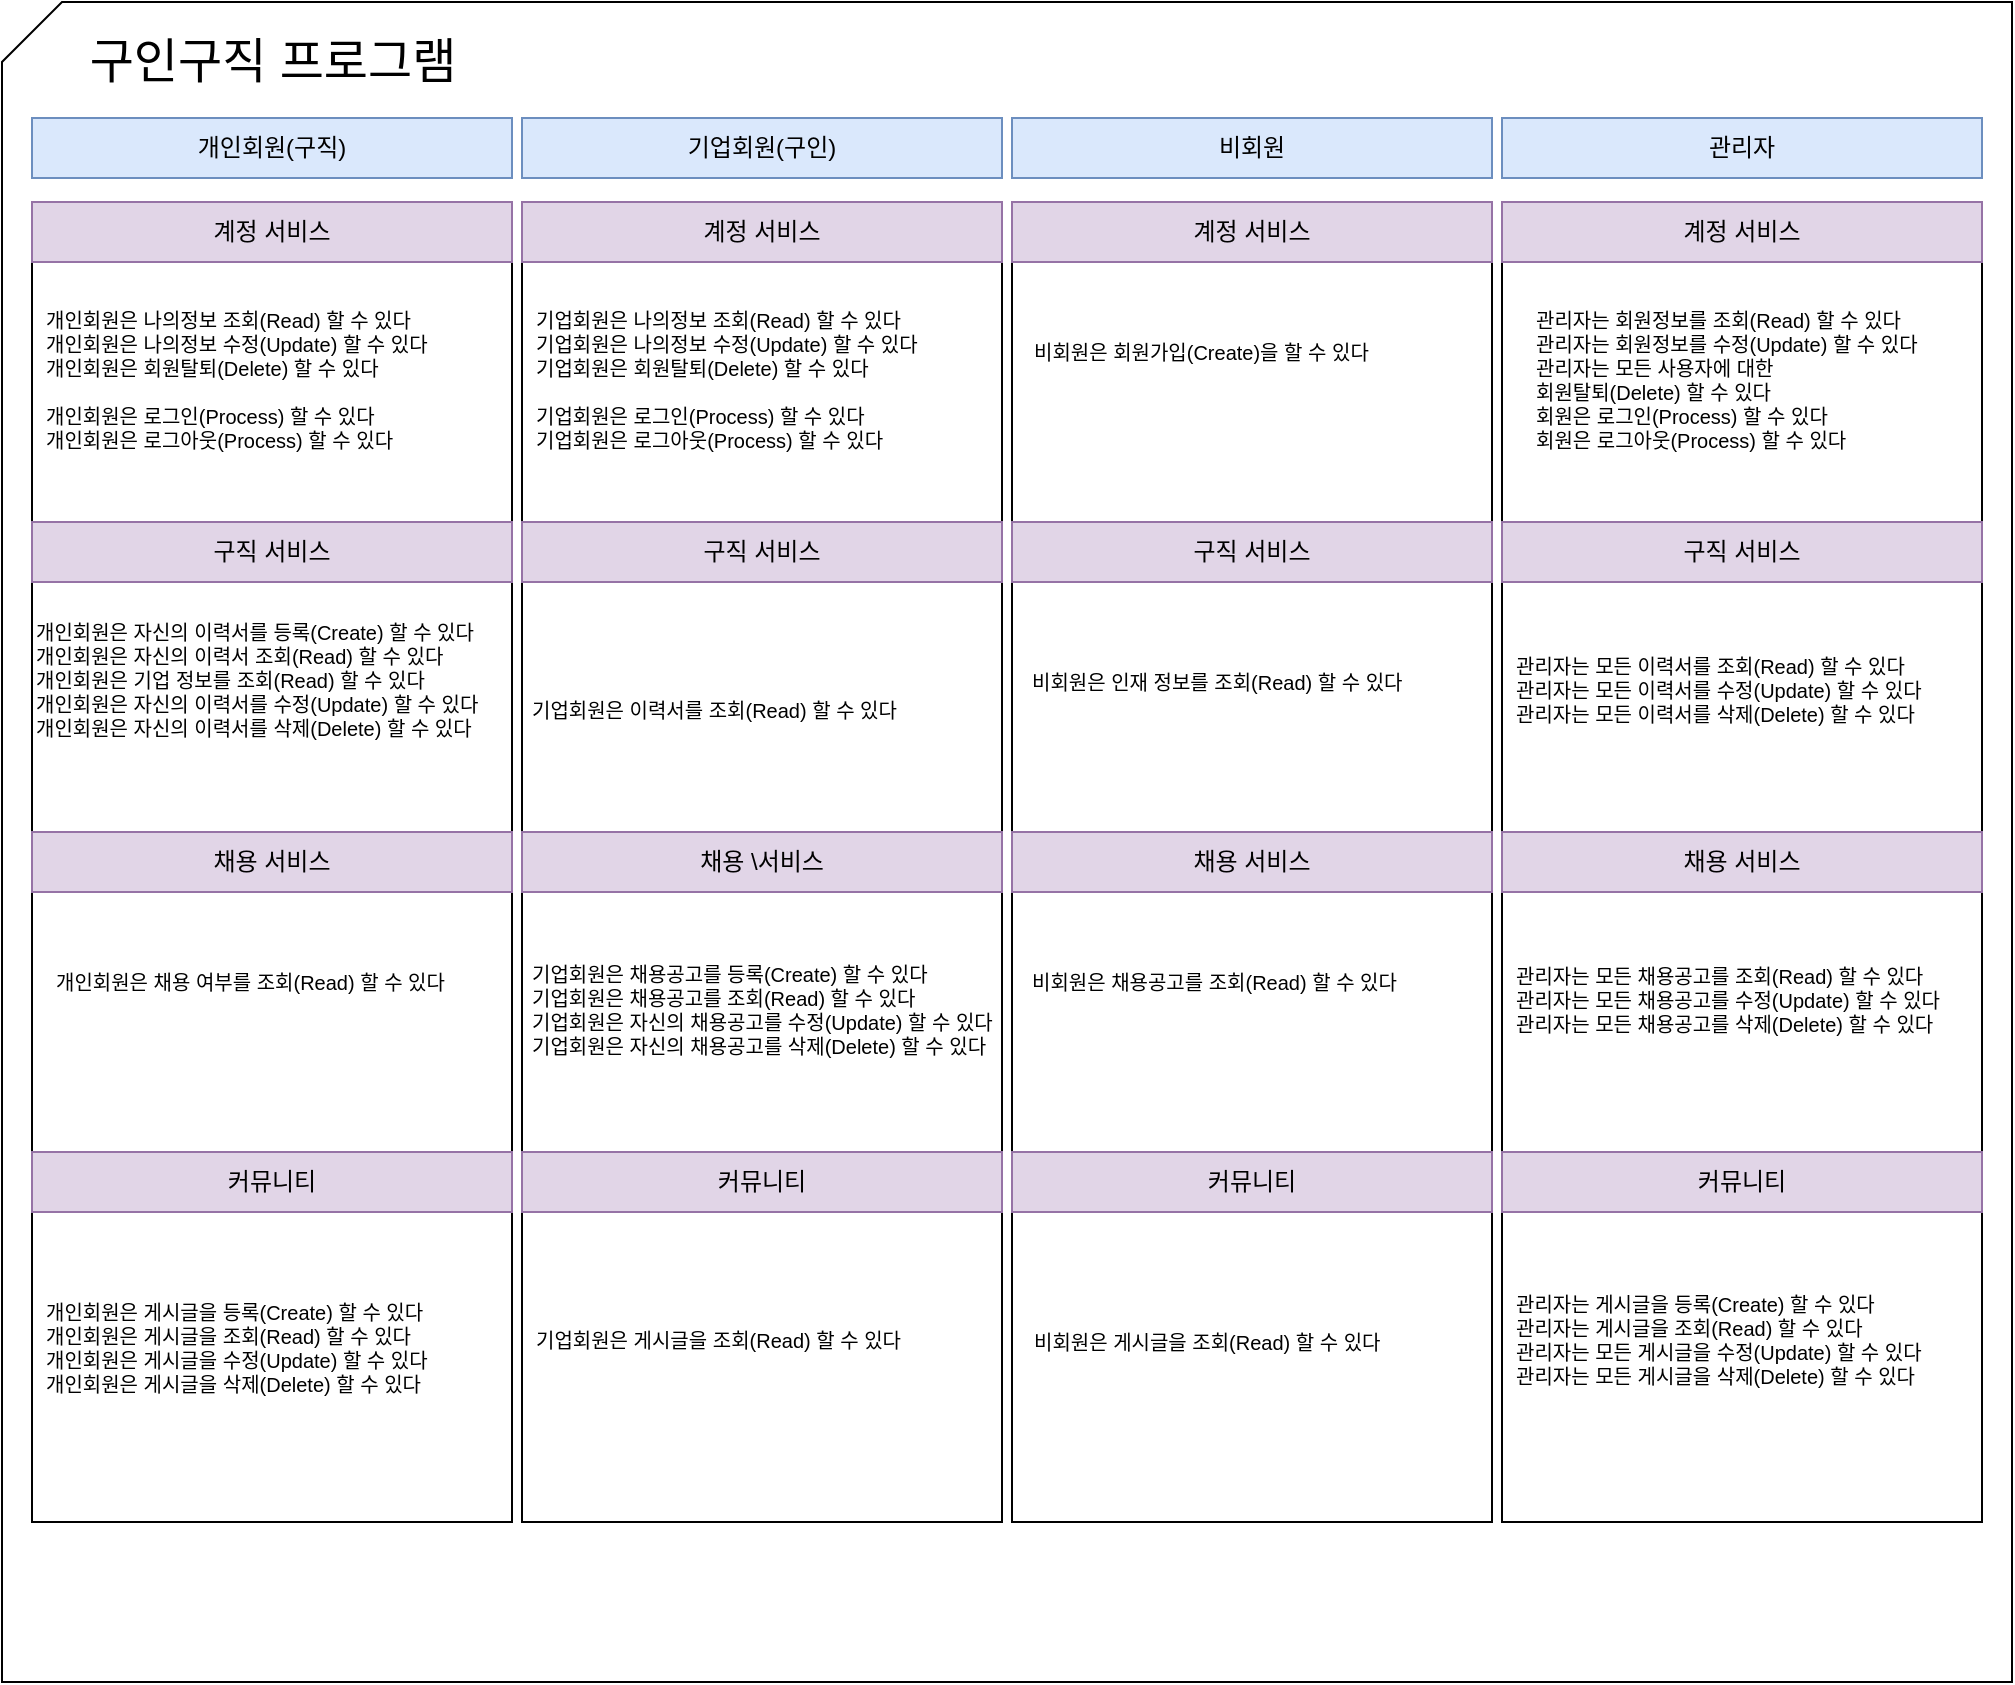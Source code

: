 <mxfile version="27.0.9" pages="2">
  <diagram name="페이지-1" id="si9WiEyHauwOeKY3Vzi-">
    <mxGraphModel dx="1426" dy="849" grid="1" gridSize="10" guides="1" tooltips="1" connect="1" arrows="1" fold="1" page="1" pageScale="1" pageWidth="827" pageHeight="1169" math="0" shadow="0">
      <root>
        <mxCell id="0" />
        <mxCell id="1" parent="0" />
        <mxCell id="LVaz8bQsQqEIjGHbkDQo-53" value="" style="shape=card;whiteSpace=wrap;html=1;" parent="1" vertex="1">
          <mxGeometry x="25" y="10" width="1005" height="840" as="geometry" />
        </mxCell>
        <mxCell id="LVaz8bQsQqEIjGHbkDQo-34" value="" style="rounded=0;whiteSpace=wrap;html=1;" parent="1" vertex="1">
          <mxGeometry x="775" y="110" width="240" height="660" as="geometry" />
        </mxCell>
        <mxCell id="LVaz8bQsQqEIjGHbkDQo-33" value="" style="rounded=0;whiteSpace=wrap;html=1;" parent="1" vertex="1">
          <mxGeometry x="530" y="110" width="240" height="660" as="geometry" />
        </mxCell>
        <mxCell id="LVaz8bQsQqEIjGHbkDQo-32" value="" style="rounded=0;whiteSpace=wrap;html=1;" parent="1" vertex="1">
          <mxGeometry x="285" y="110" width="240" height="660" as="geometry" />
        </mxCell>
        <mxCell id="LVaz8bQsQqEIjGHbkDQo-31" value="" style="rounded=0;whiteSpace=wrap;html=1;" parent="1" vertex="1">
          <mxGeometry x="40" y="110" width="240" height="660" as="geometry" />
        </mxCell>
        <mxCell id="LVaz8bQsQqEIjGHbkDQo-35" value="계정 서비스" style="rounded=0;whiteSpace=wrap;html=1;fillColor=#e1d5e7;strokeColor=#9673a6;" parent="1" vertex="1">
          <mxGeometry x="40" y="110" width="240" height="30" as="geometry" />
        </mxCell>
        <mxCell id="LVaz8bQsQqEIjGHbkDQo-36" value="계정 서비스" style="rounded=0;whiteSpace=wrap;html=1;fillColor=#e1d5e7;strokeColor=#9673a6;" parent="1" vertex="1">
          <mxGeometry x="285" y="110" width="240" height="30" as="geometry" />
        </mxCell>
        <mxCell id="LVaz8bQsQqEIjGHbkDQo-37" value="계정 서비스" style="rounded=0;whiteSpace=wrap;html=1;fillColor=#e1d5e7;strokeColor=#9673a6;" parent="1" vertex="1">
          <mxGeometry x="530" y="110" width="240" height="30" as="geometry" />
        </mxCell>
        <mxCell id="LVaz8bQsQqEIjGHbkDQo-38" value="계정 서비스" style="rounded=0;whiteSpace=wrap;html=1;fillColor=#e1d5e7;strokeColor=#9673a6;" parent="1" vertex="1">
          <mxGeometry x="775" y="110" width="240" height="30" as="geometry" />
        </mxCell>
        <mxCell id="LVaz8bQsQqEIjGHbkDQo-39" value="구직 서비스" style="rounded=0;whiteSpace=wrap;html=1;fillColor=#e1d5e7;strokeColor=#9673a6;" parent="1" vertex="1">
          <mxGeometry x="40" y="270" width="240" height="30" as="geometry" />
        </mxCell>
        <mxCell id="LVaz8bQsQqEIjGHbkDQo-40" value="구직 서비스" style="rounded=0;whiteSpace=wrap;html=1;fillColor=#e1d5e7;strokeColor=#9673a6;" parent="1" vertex="1">
          <mxGeometry x="285" y="270" width="240" height="30" as="geometry" />
        </mxCell>
        <mxCell id="LVaz8bQsQqEIjGHbkDQo-41" value="구직 서비스" style="rounded=0;whiteSpace=wrap;html=1;fillColor=#e1d5e7;strokeColor=#9673a6;" parent="1" vertex="1">
          <mxGeometry x="530" y="270" width="240" height="30" as="geometry" />
        </mxCell>
        <mxCell id="LVaz8bQsQqEIjGHbkDQo-42" value="구직 서비스" style="rounded=0;whiteSpace=wrap;html=1;fillColor=#e1d5e7;strokeColor=#9673a6;" parent="1" vertex="1">
          <mxGeometry x="775" y="270" width="240" height="30" as="geometry" />
        </mxCell>
        <mxCell id="LVaz8bQsQqEIjGHbkDQo-43" value="채용 서비스" style="rounded=0;whiteSpace=wrap;html=1;fillColor=#e1d5e7;strokeColor=#9673a6;" parent="1" vertex="1">
          <mxGeometry x="40" y="425" width="240" height="30" as="geometry" />
        </mxCell>
        <mxCell id="LVaz8bQsQqEIjGHbkDQo-44" value="채용 \&lt;span style=&quot;background-color: transparent; color: light-dark(rgb(0, 0, 0), rgb(255, 255, 255));&quot;&gt;서비스&lt;/span&gt;" style="rounded=0;whiteSpace=wrap;html=1;fillColor=#e1d5e7;strokeColor=#9673a6;" parent="1" vertex="1">
          <mxGeometry x="285" y="425" width="240" height="30" as="geometry" />
        </mxCell>
        <mxCell id="LVaz8bQsQqEIjGHbkDQo-45" value="채용 서비스" style="rounded=0;whiteSpace=wrap;html=1;fillColor=#e1d5e7;strokeColor=#9673a6;" parent="1" vertex="1">
          <mxGeometry x="530" y="425" width="240" height="30" as="geometry" />
        </mxCell>
        <mxCell id="LVaz8bQsQqEIjGHbkDQo-46" value="채용 서비스" style="rounded=0;whiteSpace=wrap;html=1;fillColor=#e1d5e7;strokeColor=#9673a6;" parent="1" vertex="1">
          <mxGeometry x="775" y="425" width="240" height="30" as="geometry" />
        </mxCell>
        <mxCell id="LVaz8bQsQqEIjGHbkDQo-2" value="&lt;font style=&quot;font-size: 24px;&quot;&gt;구인구직 프로그램&lt;/font&gt;" style="text;html=1;align=center;verticalAlign=middle;resizable=0;points=[];autosize=1;strokeColor=none;fillColor=none;" parent="1" vertex="1">
          <mxGeometry x="55" y="20" width="210" height="40" as="geometry" />
        </mxCell>
        <mxCell id="LVaz8bQsQqEIjGHbkDQo-3" value="사서" style="text;html=1;align=center;verticalAlign=middle;resizable=0;points=[];autosize=1;strokeColor=none;fillColor=none;" parent="1" vertex="1">
          <mxGeometry x="290" y="68" width="50" height="30" as="geometry" />
        </mxCell>
        <mxCell id="LVaz8bQsQqEIjGHbkDQo-4" value="비회원" style="text;html=1;align=center;verticalAlign=middle;resizable=0;points=[];autosize=1;strokeColor=none;fillColor=none;" parent="1" vertex="1">
          <mxGeometry x="560" y="68" width="60" height="30" as="geometry" />
        </mxCell>
        <mxCell id="LVaz8bQsQqEIjGHbkDQo-5" value="회원" style="text;html=1;align=center;verticalAlign=middle;resizable=0;points=[];autosize=1;strokeColor=none;fillColor=none;" parent="1" vertex="1">
          <mxGeometry x="40" y="68" width="50" height="30" as="geometry" />
        </mxCell>
        <mxCell id="LVaz8bQsQqEIjGHbkDQo-6" value="관리자" style="text;html=1;align=center;verticalAlign=middle;resizable=0;points=[];autosize=1;strokeColor=none;fillColor=none;" parent="1" vertex="1">
          <mxGeometry x="840" y="68" width="60" height="30" as="geometry" />
        </mxCell>
        <mxCell id="LVaz8bQsQqEIjGHbkDQo-21" value="&lt;div&gt;&lt;span style=&quot;background-color: transparent; color: light-dark(rgb(0, 0, 0), rgb(255, 255, 255));&quot;&gt;개인회원은 나의정보 조회(Read) 할 수 있다&lt;/span&gt;&lt;/div&gt;&lt;div&gt;개인회원은 나의정보 수정(Update) 할 수 있다&lt;/div&gt;&lt;div&gt;개인회원은 회원탈퇴(Delete) 할 수 있다&lt;/div&gt;&lt;div&gt;&lt;br&gt;&lt;/div&gt;&lt;div&gt;개인회원은 로그인(Process) 할 수 있다&lt;/div&gt;&lt;div&gt;개인회원은 로그아웃&lt;span style=&quot;background-color: transparent; color: light-dark(rgb(0, 0, 0), rgb(255, 255, 255));&quot;&gt;(Process)&lt;/span&gt;&lt;span style=&quot;background-color: transparent; color: light-dark(rgb(0, 0, 0), rgb(255, 255, 255));&quot;&gt;&amp;nbsp;할 수 있다&lt;/span&gt;&lt;/div&gt;&lt;div&gt;&lt;br&gt;&lt;/div&gt;" style="text;html=1;align=left;verticalAlign=middle;resizable=0;points=[];autosize=1;strokeColor=none;fillColor=none;fontSize=10;" parent="1" vertex="1">
          <mxGeometry x="45" y="155" width="210" height="100" as="geometry" />
        </mxCell>
        <mxCell id="LVaz8bQsQqEIjGHbkDQo-23" value="&lt;br&gt;&lt;div&gt;비회원은 회원가입(Create)을 할 수 있다&lt;/div&gt;&lt;div&gt;&lt;br&gt;&lt;/div&gt;" style="text;html=1;align=left;verticalAlign=middle;resizable=0;points=[];autosize=1;strokeColor=none;fillColor=none;fontSize=10;" parent="1" vertex="1">
          <mxGeometry x="539" y="160" width="190" height="50" as="geometry" />
        </mxCell>
        <mxCell id="LVaz8bQsQqEIjGHbkDQo-25" value="&lt;div&gt;&lt;span style=&quot;background-color: transparent; color: light-dark(rgb(0, 0, 0), rgb(255, 255, 255));&quot;&gt;기업회원은 나의정보 조회(Read) 할 수 있다&lt;/span&gt;&lt;/div&gt;&lt;div&gt;&lt;span style=&quot;background-color: transparent; color: light-dark(rgb(0, 0, 0), rgb(255, 255, 255));&quot;&gt;기업회원은&amp;nbsp;&lt;/span&gt;나의정보 수정(Update) 할 수 있다&lt;/div&gt;&lt;div&gt;&lt;span style=&quot;background-color: transparent; color: light-dark(rgb(0, 0, 0), rgb(255, 255, 255));&quot;&gt;기업회원은&amp;nbsp;&lt;/span&gt;회원탈퇴(Delete) 할 수 있다&lt;/div&gt;&lt;div&gt;&lt;br&gt;&lt;/div&gt;&lt;div&gt;&lt;span style=&quot;background-color: transparent; color: light-dark(rgb(0, 0, 0), rgb(255, 255, 255));&quot;&gt;기업회원은&amp;nbsp;&lt;/span&gt;로그인(Process) 할 수 있다&lt;/div&gt;&lt;div&gt;&lt;span style=&quot;background-color: transparent; color: light-dark(rgb(0, 0, 0), rgb(255, 255, 255));&quot;&gt;기업회원은&amp;nbsp;&lt;/span&gt;로그아웃&lt;span style=&quot;background-color: transparent; color: light-dark(rgb(0, 0, 0), rgb(255, 255, 255));&quot;&gt;(Process)&lt;/span&gt;&lt;span style=&quot;background-color: transparent; color: light-dark(rgb(0, 0, 0), rgb(255, 255, 255));&quot;&gt;&amp;nbsp;할 수 있다&lt;/span&gt;&lt;/div&gt;&lt;div&gt;&lt;br&gt;&lt;/div&gt;" style="text;html=1;align=left;verticalAlign=middle;resizable=0;points=[];autosize=1;strokeColor=none;fillColor=none;fontSize=10;" parent="1" vertex="1">
          <mxGeometry x="290" y="155" width="210" height="100" as="geometry" />
        </mxCell>
        <mxCell id="LVaz8bQsQqEIjGHbkDQo-28" value="&lt;div&gt;기업회원은 이력서를 조회(Read) 할 수 있다&lt;/div&gt;&lt;div&gt;&lt;br&gt;&lt;/div&gt;" style="text;html=1;align=left;verticalAlign=middle;resizable=0;points=[];autosize=1;strokeColor=none;fillColor=none;fontSize=10;" parent="1" vertex="1">
          <mxGeometry x="288" y="350" width="210" height="40" as="geometry" />
        </mxCell>
        <mxCell id="LVaz8bQsQqEIjGHbkDQo-49" value="개인회원(구직)" style="rounded=0;whiteSpace=wrap;html=1;fillColor=#dae8fc;strokeColor=#6c8ebf;" parent="1" vertex="1">
          <mxGeometry x="40" y="68" width="240" height="30" as="geometry" />
        </mxCell>
        <mxCell id="LVaz8bQsQqEIjGHbkDQo-50" value="기업회원(구인)" style="rounded=0;whiteSpace=wrap;html=1;fillColor=#dae8fc;strokeColor=#6c8ebf;" parent="1" vertex="1">
          <mxGeometry x="285" y="68" width="240" height="30" as="geometry" />
        </mxCell>
        <mxCell id="LVaz8bQsQqEIjGHbkDQo-51" value="관리자" style="rounded=0;whiteSpace=wrap;html=1;fillColor=#dae8fc;strokeColor=#6c8ebf;" parent="1" vertex="1">
          <mxGeometry x="775" y="68" width="240" height="30" as="geometry" />
        </mxCell>
        <mxCell id="LVaz8bQsQqEIjGHbkDQo-52" value="비회원" style="rounded=0;whiteSpace=wrap;html=1;fillColor=#dae8fc;strokeColor=#6c8ebf;" parent="1" vertex="1">
          <mxGeometry x="530" y="68" width="240" height="30" as="geometry" />
        </mxCell>
        <mxCell id="SaV__zoNHmYWTOLUJSNv-4" value="&lt;div&gt;&lt;span style=&quot;background-color: transparent; color: light-dark(rgb(0, 0, 0), rgb(255, 255, 255));&quot;&gt;관리자는&amp;nbsp;&lt;/span&gt;회원정보를&amp;nbsp;&lt;span style=&quot;background-color: transparent; color: light-dark(rgb(0, 0, 0), rgb(255, 255, 255));&quot;&gt;조회(Read) 할 수 있다&lt;/span&gt;&lt;/div&gt;&lt;div&gt;관리자는 회원정보를 수정(Update) 할 수 있다&lt;/div&gt;&lt;div&gt;관리자는 모든 사용자에 대한&lt;/div&gt;&lt;div&gt;회원탈퇴(Delete) 할 수 있다&lt;/div&gt;&lt;div&gt;회원은 로그인(Process) 할 수 있다&lt;/div&gt;&lt;div&gt;회원은 로그아웃&lt;span style=&quot;background-color: transparent; color: light-dark(rgb(0, 0, 0), rgb(255, 255, 255));&quot;&gt;(Process)&lt;/span&gt;&lt;span style=&quot;background-color: transparent; color: light-dark(rgb(0, 0, 0), rgb(255, 255, 255));&quot;&gt;&amp;nbsp;할 수 있다&lt;/span&gt;&lt;/div&gt;&lt;div&gt;&lt;br&gt;&lt;/div&gt;" style="text;html=1;align=left;verticalAlign=middle;resizable=0;points=[];autosize=1;strokeColor=none;fillColor=none;fontSize=10;" parent="1" vertex="1">
          <mxGeometry x="790" y="155" width="210" height="100" as="geometry" />
        </mxCell>
        <mxCell id="SaV__zoNHmYWTOLUJSNv-5" value="&lt;div&gt;&lt;span style=&quot;background-color: transparent; color: light-dark(rgb(0, 0, 0), rgb(255, 255, 255));&quot;&gt;&lt;font&gt;개인회원은 자신의 이력서를 등록(Create) 할 수 있다&lt;/font&gt;&lt;/span&gt;&lt;/div&gt;&lt;div&gt;&lt;span style=&quot;background-color: transparent; color: light-dark(rgb(0, 0, 0), rgb(255, 255, 255));&quot;&gt;&lt;font&gt;개인회원은 자신의 이력서&amp;nbsp;&lt;/font&gt;&lt;/span&gt;&lt;span style=&quot;background-color: transparent; color: light-dark(rgb(0, 0, 0), rgb(255, 255, 255));&quot;&gt;조회(Read) 할 수 있다&lt;/span&gt;&lt;/div&gt;&lt;div&gt;&lt;span style=&quot;background-color: transparent; color: light-dark(rgb(0, 0, 0), rgb(255, 255, 255));&quot;&gt;개인회원은&lt;/span&gt;&lt;span style=&quot;background-color: transparent; color: light-dark(rgb(0, 0, 0), rgb(255, 255, 255));&quot;&gt;&amp;nbsp;&lt;/span&gt;&lt;span style=&quot;background-color: transparent; color: light-dark(rgb(0, 0, 0), rgb(255, 255, 255));&quot;&gt;&lt;font&gt;기업 정보를 조회(Read) 할 수 있다&lt;/font&gt;&lt;/span&gt;&lt;/div&gt;&lt;div&gt;&lt;font&gt;개인회원은 자신의 이력서를 수정(Update) 할 수 있다&lt;/font&gt;&lt;/div&gt;&lt;div&gt;&lt;font&gt;개인회원은 자신의 이력서를 삭제(Delete) 할 수 있다&lt;/font&gt;&lt;/div&gt;&lt;div&gt;&lt;br&gt;&lt;/div&gt;" style="text;html=1;align=left;verticalAlign=middle;resizable=0;points=[];autosize=1;strokeColor=none;fillColor=none;fontSize=10;" parent="1" vertex="1">
          <mxGeometry x="40" y="310" width="240" height="90" as="geometry" />
        </mxCell>
        <mxCell id="SaV__zoNHmYWTOLUJSNv-7" value="&lt;div&gt;&lt;br&gt;&lt;/div&gt;&lt;div&gt;&lt;span style=&quot;background-color: transparent; color: light-dark(rgb(0, 0, 0), rgb(255, 255, 255));&quot;&gt;개인회원은 채용 여부를 조회&lt;/span&gt;&lt;span style=&quot;background-color: transparent; color: light-dark(rgb(0, 0, 0), rgb(255, 255, 255));&quot;&gt;(Read) 할 수 있다&lt;/span&gt;&lt;/div&gt;&lt;div&gt;&lt;br&gt;&lt;/div&gt;" style="text;html=1;align=left;verticalAlign=middle;resizable=0;points=[];autosize=1;strokeColor=none;fillColor=none;fontSize=10;" parent="1" vertex="1">
          <mxGeometry x="50" y="475" width="220" height="50" as="geometry" />
        </mxCell>
        <mxCell id="SaV__zoNHmYWTOLUJSNv-8" value="&lt;div&gt;&lt;span style=&quot;background-color: transparent; color: light-dark(rgb(0, 0, 0), rgb(255, 255, 255));&quot;&gt;관리자는 모든 이력서를 조회(Read) 할 수 있다&lt;/span&gt;&lt;/div&gt;&lt;div&gt;관리자는 모든 이력서를 수정(Update) 할 수 있다&lt;/div&gt;&lt;div&gt;관리자는 모든 이력서를 삭제(Delete) 할 수 있다&lt;/div&gt;&lt;div&gt;&lt;br&gt;&lt;/div&gt;" style="text;html=1;align=left;verticalAlign=middle;resizable=0;points=[];autosize=1;strokeColor=none;fillColor=none;fontSize=10;" parent="1" vertex="1">
          <mxGeometry x="780" y="330" width="230" height="60" as="geometry" />
        </mxCell>
        <mxCell id="SaV__zoNHmYWTOLUJSNv-9" value="&lt;div&gt;&lt;span style=&quot;background-color: transparent; color: light-dark(rgb(0, 0, 0), rgb(255, 255, 255));&quot;&gt;관리자는 모든 채용공고를 조회(Read) 할 수 있다&lt;/span&gt;&lt;/div&gt;&lt;div&gt;관리자는 모든 채용공고를 수정(Update) 할 수 있다&lt;/div&gt;&lt;div&gt;관리자는 모든 채용공고를 삭제(Delete) 할 수 있다&lt;/div&gt;&lt;div&gt;&lt;br&gt;&lt;/div&gt;" style="text;html=1;align=left;verticalAlign=middle;resizable=0;points=[];autosize=1;strokeColor=none;fillColor=none;fontSize=10;" parent="1" vertex="1">
          <mxGeometry x="780" y="485" width="240" height="60" as="geometry" />
        </mxCell>
        <mxCell id="SaV__zoNHmYWTOLUJSNv-10" value="&lt;div&gt;&lt;br&gt;&lt;/div&gt;&lt;div&gt;&lt;span style=&quot;background-color: transparent; color: light-dark(rgb(0, 0, 0), rgb(255, 255, 255));&quot;&gt;비회원은 채용공고를 조회(Read) 할 수 있다&lt;/span&gt;&lt;/div&gt;&lt;div&gt;&lt;br&gt;&lt;/div&gt;" style="text;html=1;align=left;verticalAlign=middle;resizable=0;points=[];autosize=1;strokeColor=none;fillColor=none;fontSize=10;" parent="1" vertex="1">
          <mxGeometry x="538" y="475" width="210" height="50" as="geometry" />
        </mxCell>
        <mxCell id="SaV__zoNHmYWTOLUJSNv-11" value="&lt;div&gt;&lt;span style=&quot;background-color: transparent; color: light-dark(rgb(0, 0, 0), rgb(255, 255, 255));&quot;&gt;기업회원은 채용공고를 등록(Create) 할 수 있다&lt;/span&gt;&lt;/div&gt;&lt;div&gt;&lt;span style=&quot;background-color: transparent; color: light-dark(rgb(0, 0, 0), rgb(255, 255, 255));&quot;&gt;기업회원은 채용공고를 조회(Read) 할 수 있다&lt;/span&gt;&lt;/div&gt;&lt;div&gt;기업회원은 자신의 채용공고를 수정(Update) 할 수 있다&lt;/div&gt;&lt;div&gt;기업회원은 자신의 채용공고를 삭제(Delete) 할 수 있다&lt;/div&gt;&lt;div&gt;&lt;br&gt;&lt;/div&gt;" style="text;html=1;align=left;verticalAlign=middle;resizable=0;points=[];autosize=1;strokeColor=none;fillColor=none;fontSize=10;" parent="1" vertex="1">
          <mxGeometry x="288" y="485" width="250" height="70" as="geometry" />
        </mxCell>
        <mxCell id="SaV__zoNHmYWTOLUJSNv-13" value="커뮤니티" style="rounded=0;whiteSpace=wrap;html=1;fillColor=#e1d5e7;strokeColor=#9673a6;" parent="1" vertex="1">
          <mxGeometry x="40" y="585" width="240" height="30" as="geometry" />
        </mxCell>
        <mxCell id="SaV__zoNHmYWTOLUJSNv-14" value="커뮤니티" style="rounded=0;whiteSpace=wrap;html=1;fillColor=#e1d5e7;strokeColor=#9673a6;" parent="1" vertex="1">
          <mxGeometry x="285" y="585" width="240" height="30" as="geometry" />
        </mxCell>
        <mxCell id="SaV__zoNHmYWTOLUJSNv-15" value="커뮤니티" style="rounded=0;whiteSpace=wrap;html=1;fillColor=#e1d5e7;strokeColor=#9673a6;" parent="1" vertex="1">
          <mxGeometry x="530" y="585" width="240" height="30" as="geometry" />
        </mxCell>
        <mxCell id="SaV__zoNHmYWTOLUJSNv-16" value="커뮤니티" style="rounded=0;whiteSpace=wrap;html=1;fillColor=#e1d5e7;strokeColor=#9673a6;" parent="1" vertex="1">
          <mxGeometry x="775" y="585" width="240" height="30" as="geometry" />
        </mxCell>
        <mxCell id="SaV__zoNHmYWTOLUJSNv-20" value="&lt;div&gt;&lt;span style=&quot;background-color: transparent; color: light-dark(rgb(0, 0, 0), rgb(255, 255, 255));&quot;&gt;개인회원은 게시글을 등록(Create) 할 수 있다&lt;/span&gt;&lt;/div&gt;&lt;div&gt;&lt;span style=&quot;background-color: transparent; color: light-dark(rgb(0, 0, 0), rgb(255, 255, 255));&quot;&gt;개인회원은&amp;nbsp;&lt;/span&gt;게시글을&lt;span style=&quot;background-color: transparent; color: light-dark(rgb(0, 0, 0), rgb(255, 255, 255));&quot;&gt;&amp;nbsp;조회(Read) 할 수 있다&lt;/span&gt;&lt;/div&gt;&lt;div&gt;&lt;span style=&quot;background-color: transparent; color: light-dark(rgb(0, 0, 0), rgb(255, 255, 255));&quot;&gt;개인회원은 &lt;/span&gt;&lt;span style=&quot;background-color: transparent; color: light-dark(rgb(0, 0, 0), rgb(255, 255, 255));&quot;&gt;게시글을&lt;/span&gt;&lt;span style=&quot;background-color: transparent; color: light-dark(rgb(0, 0, 0), rgb(255, 255, 255));&quot;&gt;&amp;nbsp;수정(Update) 할 수 있다&lt;/span&gt;&lt;/div&gt;&lt;div&gt;개인회원은 &lt;span style=&quot;background-color: transparent; color: light-dark(rgb(0, 0, 0), rgb(255, 255, 255));&quot;&gt;게시글을&lt;/span&gt;&lt;span style=&quot;background-color: transparent; color: light-dark(rgb(0, 0, 0), rgb(255, 255, 255));&quot;&gt;&amp;nbsp;&lt;/span&gt;&lt;span style=&quot;background-color: transparent; color: light-dark(rgb(0, 0, 0), rgb(255, 255, 255));&quot;&gt;삭제(Delete) 할 수 있다&lt;/span&gt;&lt;/div&gt;&lt;div&gt;&lt;br&gt;&lt;/div&gt;&lt;div&gt;&lt;br&gt;&lt;/div&gt;" style="text;html=1;align=left;verticalAlign=middle;resizable=0;points=[];autosize=1;strokeColor=none;fillColor=none;fontSize=10;" parent="1" vertex="1">
          <mxGeometry x="45" y="650" width="210" height="90" as="geometry" />
        </mxCell>
        <mxCell id="SaV__zoNHmYWTOLUJSNv-21" value="&lt;div&gt;&lt;span style=&quot;background-color: transparent; color: light-dark(rgb(0, 0, 0), rgb(255, 255, 255));&quot;&gt;기업회원은&amp;nbsp;&lt;/span&gt;&lt;span style=&quot;background-color: transparent; color: light-dark(rgb(0, 0, 0), rgb(255, 255, 255));&quot;&gt;게시글을&lt;/span&gt;&lt;span style=&quot;background-color: transparent; color: light-dark(rgb(0, 0, 0), rgb(255, 255, 255));&quot;&gt;&amp;nbsp;조회(Read) 할 수 있다&lt;/span&gt;&lt;/div&gt;&lt;div&gt;&lt;br&gt;&lt;/div&gt;" style="text;html=1;align=left;verticalAlign=middle;resizable=0;points=[];autosize=1;strokeColor=none;fillColor=none;fontSize=10;" parent="1" vertex="1">
          <mxGeometry x="290" y="665" width="210" height="40" as="geometry" />
        </mxCell>
        <mxCell id="SaV__zoNHmYWTOLUJSNv-22" value="&lt;div&gt;&lt;br&gt;&lt;/div&gt;&lt;div&gt;&lt;span style=&quot;background-color: transparent; color: light-dark(rgb(0, 0, 0), rgb(255, 255, 255));&quot;&gt;비회원은 게시글을 조회(Read) 할 수 있다&lt;/span&gt;&lt;/div&gt;&lt;div&gt;&lt;br&gt;&lt;/div&gt;" style="text;html=1;align=left;verticalAlign=middle;resizable=0;points=[];autosize=1;strokeColor=none;fillColor=none;fontSize=10;" parent="1" vertex="1">
          <mxGeometry x="539" y="655" width="200" height="50" as="geometry" />
        </mxCell>
        <mxCell id="SaV__zoNHmYWTOLUJSNv-23" value="&lt;div&gt;&lt;span style=&quot;background-color: transparent; color: light-dark(rgb(0, 0, 0), rgb(255, 255, 255));&quot;&gt;관리자는&lt;/span&gt;&lt;span style=&quot;background-color: transparent; color: light-dark(rgb(0, 0, 0), rgb(255, 255, 255));&quot;&gt;&amp;nbsp;게시글을 등록(Create) 할 수 있다&lt;/span&gt;&lt;/div&gt;&lt;div&gt;&lt;span style=&quot;background-color: transparent; color: light-dark(rgb(0, 0, 0), rgb(255, 255, 255));&quot;&gt;관리자는&lt;/span&gt;&lt;span style=&quot;background-color: transparent; color: light-dark(rgb(0, 0, 0), rgb(255, 255, 255));&quot;&gt;&amp;nbsp;&lt;/span&gt;게시글을&lt;span style=&quot;background-color: transparent; color: light-dark(rgb(0, 0, 0), rgb(255, 255, 255));&quot;&gt;&amp;nbsp;조회(Read) 할 수 있다&lt;/span&gt;&lt;/div&gt;&lt;div&gt;&lt;span style=&quot;background-color: transparent; color: light-dark(rgb(0, 0, 0), rgb(255, 255, 255));&quot;&gt;관리자는&lt;/span&gt;&amp;nbsp;모든&amp;nbsp;&lt;span style=&quot;background-color: transparent; color: light-dark(rgb(0, 0, 0), rgb(255, 255, 255));&quot;&gt;게시글을&lt;/span&gt;&lt;span style=&quot;background-color: transparent; color: light-dark(rgb(0, 0, 0), rgb(255, 255, 255));&quot;&gt;&amp;nbsp;수정(Update) 할 수 있다&lt;/span&gt;&lt;/div&gt;&lt;div&gt;&lt;span style=&quot;background-color: transparent; color: light-dark(rgb(0, 0, 0), rgb(255, 255, 255));&quot;&gt;관리자는&lt;/span&gt;&amp;nbsp;모든&amp;nbsp;&lt;span style=&quot;background-color: transparent; color: light-dark(rgb(0, 0, 0), rgb(255, 255, 255));&quot;&gt;게시글을&lt;/span&gt;&lt;span style=&quot;background-color: transparent; color: light-dark(rgb(0, 0, 0), rgb(255, 255, 255));&quot;&gt;&amp;nbsp;&lt;/span&gt;&lt;span style=&quot;background-color: transparent; color: light-dark(rgb(0, 0, 0), rgb(255, 255, 255));&quot;&gt;삭제(Delete) 할 수 있다&lt;/span&gt;&lt;/div&gt;&lt;div&gt;&lt;br&gt;&lt;/div&gt;" style="text;html=1;align=left;verticalAlign=middle;resizable=0;points=[];autosize=1;strokeColor=none;fillColor=none;fontSize=10;" parent="1" vertex="1">
          <mxGeometry x="780" y="650" width="230" height="70" as="geometry" />
        </mxCell>
        <mxCell id="SaV__zoNHmYWTOLUJSNv-24" value="&lt;div&gt;&lt;br&gt;&lt;/div&gt;&lt;div&gt;&lt;span style=&quot;background-color: transparent; color: light-dark(rgb(0, 0, 0), rgb(255, 255, 255));&quot;&gt;비회원은 인재 정보를 조회(Read) 할 수 있다&lt;/span&gt;&lt;/div&gt;&lt;div&gt;&lt;br&gt;&lt;/div&gt;" style="text;html=1;align=left;verticalAlign=middle;resizable=0;points=[];autosize=1;strokeColor=none;fillColor=none;fontSize=10;" parent="1" vertex="1">
          <mxGeometry x="538" y="325" width="210" height="50" as="geometry" />
        </mxCell>
      </root>
    </mxGraphModel>
  </diagram>
  <diagram id="v3i4aUlxsLHgSQ-Cr0kq" name="페이지-2">
    <mxGraphModel dx="1188" dy="708" grid="1" gridSize="10" guides="1" tooltips="1" connect="1" arrows="1" fold="1" page="1" pageScale="1" pageWidth="827" pageHeight="1169" math="0" shadow="0">
      <root>
        <mxCell id="0" />
        <mxCell id="1" parent="0" />
        <mxCell id="r5XPe6oQm3-7lbEwXxo6-2" value="구인구직 프로그램" style="shape=umlFrame;whiteSpace=wrap;html=1;pointerEvents=0;width=110;height=20;fillColor=#dae8fc;strokeColor=#6c8ebf;" parent="1" vertex="1">
          <mxGeometry x="120" y="40" width="600" height="800" as="geometry" />
        </mxCell>
        <mxCell id="r5XPe6oQm3-7lbEwXxo6-3" value="개인회원" style="shape=umlActor;verticalLabelPosition=bottom;verticalAlign=top;html=1;fillColor=#3EE831;strokeColor=#82b366;" parent="1" vertex="1">
          <mxGeometry x="40" y="80" width="40" height="80" as="geometry" />
        </mxCell>
        <mxCell id="r5XPe6oQm3-7lbEwXxo6-4" value="비회원" style="shape=umlActor;verticalLabelPosition=bottom;verticalAlign=top;html=1;fillColor=light-dark(#fff70f, #281d00);strokeColor=#d6b656;" parent="1" vertex="1">
          <mxGeometry x="760" y="50" width="40" height="80" as="geometry" />
        </mxCell>
        <mxCell id="r5XPe6oQm3-7lbEwXxo6-6" value="관리자" style="shape=umlActor;verticalLabelPosition=bottom;verticalAlign=top;html=1;" parent="1" vertex="1">
          <mxGeometry x="760" y="400" width="40" height="80" as="geometry" />
        </mxCell>
        <mxCell id="r5XPe6oQm3-7lbEwXxo6-15" value="로그인" style="ellipse;whiteSpace=wrap;html=1;" parent="1" vertex="1">
          <mxGeometry x="360" y="320" width="80" height="40" as="geometry" />
        </mxCell>
        <mxCell id="r5XPe6oQm3-7lbEwXxo6-23" value="회원가입" style="ellipse;whiteSpace=wrap;html=1;" parent="1" vertex="1">
          <mxGeometry x="360" y="400" width="80" height="40" as="geometry" />
        </mxCell>
        <mxCell id="r5XPe6oQm3-7lbEwXxo6-24" value="use" style="html=1;verticalAlign=bottom;endArrow=block;curved=0;rounded=0;exitX=0.467;exitY=0.379;exitDx=0;exitDy=0;exitPerimeter=0;strokeWidth=2;strokeColor=#F7FF22;entryX=1;entryY=0.5;entryDx=0;entryDy=0;" parent="1" source="r5XPe6oQm3-7lbEwXxo6-4" target="r5XPe6oQm3-7lbEwXxo6-23" edge="1">
          <mxGeometry width="80" relative="1" as="geometry">
            <mxPoint x="850" y="90" as="sourcePoint" />
            <mxPoint x="450.0" y="420" as="targetPoint" />
            <Array as="points">
              <mxPoint x="480" y="80" />
              <mxPoint x="480" y="420" />
            </Array>
          </mxGeometry>
        </mxCell>
        <mxCell id="r5XPe6oQm3-7lbEwXxo6-25" value="include" style="endArrow=open;dashed=1;endFill=0;endSize=12;html=1;rounded=0;entryX=0.5;entryY=1;entryDx=0;entryDy=0;exitX=0.5;exitY=0;exitDx=0;exitDy=0;" parent="1" source="r5XPe6oQm3-7lbEwXxo6-23" target="r5XPe6oQm3-7lbEwXxo6-15" edge="1">
          <mxGeometry width="160" relative="1" as="geometry">
            <mxPoint x="600" y="220" as="sourcePoint" />
            <mxPoint x="556.419" y="228.668" as="targetPoint" />
            <Array as="points" />
          </mxGeometry>
        </mxCell>
        <mxCell id="dzGbMn4BnJBucLd636wj-1" style="edgeStyle=orthogonalEdgeStyle;rounded=0;orthogonalLoop=1;jettySize=auto;html=1;entryX=0.5;entryY=1;entryDx=0;entryDy=0;endArrow=block;endFill=0;" edge="1" parent="1" source="r5XPe6oQm3-7lbEwXxo6-26" target="IymEhUGVN9fTP-N2AcTY-3">
          <mxGeometry relative="1" as="geometry" />
        </mxCell>
        <mxCell id="r5XPe6oQm3-7lbEwXxo6-26" value="회원관리" style="ellipse;whiteSpace=wrap;html=1;" parent="1" vertex="1">
          <mxGeometry x="600" y="400" width="80" height="40" as="geometry" />
        </mxCell>
        <mxCell id="r5XPe6oQm3-7lbEwXxo6-28" value="조회" style="ellipse;whiteSpace=wrap;html=1;" parent="1" vertex="1">
          <mxGeometry x="640" y="480" width="40" height="40" as="geometry" />
        </mxCell>
        <mxCell id="r5XPe6oQm3-7lbEwXxo6-33" style="edgeStyle=orthogonalEdgeStyle;rounded=0;orthogonalLoop=1;jettySize=auto;html=1;entryX=0.5;entryY=1;entryDx=0;entryDy=0;endArrow=block;endFill=0;" parent="1" source="r5XPe6oQm3-7lbEwXxo6-34" target="r5XPe6oQm3-7lbEwXxo6-26" edge="1">
          <mxGeometry relative="1" as="geometry" />
        </mxCell>
        <mxCell id="r5XPe6oQm3-7lbEwXxo6-34" value="삭제" style="ellipse;whiteSpace=wrap;html=1;" parent="1" vertex="1">
          <mxGeometry x="600" y="480" width="40" height="40" as="geometry" />
        </mxCell>
        <mxCell id="r5XPe6oQm3-7lbEwXxo6-35" value="use" style="html=1;verticalAlign=bottom;endArrow=block;curved=0;rounded=0;entryX=1;entryY=0.5;entryDx=0;entryDy=0;exitX=0.55;exitY=0.431;exitDx=0;exitDy=0;exitPerimeter=0;" parent="1" source="r5XPe6oQm3-7lbEwXxo6-6" target="IymEhUGVN9fTP-N2AcTY-3" edge="1">
          <mxGeometry x="0.636" y="10" width="80" relative="1" as="geometry">
            <mxPoint x="780" y="440" as="sourcePoint" />
            <mxPoint x="640.0" y="600" as="targetPoint" />
            <Array as="points">
              <mxPoint x="740" y="435" />
              <mxPoint x="740" y="340" />
            </Array>
            <mxPoint as="offset" />
          </mxGeometry>
        </mxCell>
        <mxCell id="r5XPe6oQm3-7lbEwXxo6-39" value="&lt;span style=&quot;font-size: 13px;&quot;&gt;개인 회원&lt;/span&gt;" style="ellipse;whiteSpace=wrap;html=1;align=center;" parent="1" vertex="1">
          <mxGeometry x="620" y="560" width="40" height="40" as="geometry" />
        </mxCell>
        <mxCell id="r5XPe6oQm3-7lbEwXxo6-40" style="edgeStyle=orthogonalEdgeStyle;rounded=0;orthogonalLoop=1;jettySize=auto;html=1;endArrow=block;endFill=0;" parent="1" edge="1">
          <mxGeometry relative="1" as="geometry">
            <mxPoint x="660" y="520" as="targetPoint" />
            <mxPoint x="660.034" y="530" as="sourcePoint" />
          </mxGeometry>
        </mxCell>
        <mxCell id="r5XPe6oQm3-7lbEwXxo6-41" style="edgeStyle=orthogonalEdgeStyle;rounded=0;orthogonalLoop=1;jettySize=auto;html=1;exitX=0.5;exitY=0;exitDx=0;exitDy=0;endArrow=open;endFill=0;dashed=1;entryX=0.5;entryY=1;entryDx=0;entryDy=0;" parent="1" source="r5XPe6oQm3-7lbEwXxo6-42" target="r5XPe6oQm3-7lbEwXxo6-28" edge="1">
          <mxGeometry relative="1" as="geometry">
            <mxPoint x="610" y="720" as="targetPoint" />
          </mxGeometry>
        </mxCell>
        <mxCell id="r5XPe6oQm3-7lbEwXxo6-42" value="&lt;font style=&quot;font-size: 13px;&quot;&gt;기업 회원&lt;/font&gt;" style="ellipse;whiteSpace=wrap;html=1;align=center;" parent="1" vertex="1">
          <mxGeometry x="660" y="560" width="40" height="40" as="geometry" />
        </mxCell>
        <mxCell id="r5XPe6oQm3-7lbEwXxo6-45" value="" style="html=1;verticalAlign=bottom;endArrow=open;curved=0;rounded=0;exitX=0.5;exitY=0;exitDx=0;exitDy=0;entryX=0.5;entryY=1;entryDx=0;entryDy=0;endFill=0;dashed=1;" parent="1" source="r5XPe6oQm3-7lbEwXxo6-39" target="r5XPe6oQm3-7lbEwXxo6-28" edge="1">
          <mxGeometry width="80" relative="1" as="geometry">
            <mxPoint x="430" y="740" as="sourcePoint" />
            <mxPoint x="510" y="740" as="targetPoint" />
            <Array as="points">
              <mxPoint x="640" y="540" />
              <mxPoint x="660" y="540" />
            </Array>
          </mxGeometry>
        </mxCell>
        <mxCell id="r5XPe6oQm3-7lbEwXxo6-46" value="extend" style="text;html=1;align=center;verticalAlign=middle;resizable=0;points=[];autosize=1;strokeColor=none;fillColor=none;" parent="1" vertex="1">
          <mxGeometry x="630" y="530" width="60" height="30" as="geometry" />
        </mxCell>
        <mxCell id="r5XPe6oQm3-7lbEwXxo6-48" value="기업회원" style="shape=umlActor;verticalLabelPosition=bottom;verticalAlign=top;html=1;fillColor=#3131FC;strokeColor=#6c8ebf;" parent="1" vertex="1">
          <mxGeometry x="30" y="360" width="40" height="80" as="geometry" />
        </mxCell>
        <mxCell id="sJw32_HtgTi5GDTLBJGJ-1" value="이력서" style="ellipse;whiteSpace=wrap;html=1;" parent="1" vertex="1">
          <mxGeometry x="180" y="480" width="80" height="40" as="geometry" />
        </mxCell>
        <mxCell id="sJw32_HtgTi5GDTLBJGJ-4" style="edgeStyle=orthogonalEdgeStyle;rounded=0;orthogonalLoop=1;jettySize=auto;html=1;entryX=0.5;entryY=1;entryDx=0;entryDy=0;endArrow=block;endFill=0;" parent="1" source="sJw32_HtgTi5GDTLBJGJ-5" target="sJw32_HtgTi5GDTLBJGJ-1" edge="1">
          <mxGeometry relative="1" as="geometry" />
        </mxCell>
        <mxCell id="sJw32_HtgTi5GDTLBJGJ-5" value="등록" style="ellipse;whiteSpace=wrap;html=1;" parent="1" vertex="1">
          <mxGeometry x="160" y="560" width="40" height="40" as="geometry" />
        </mxCell>
        <mxCell id="sJw32_HtgTi5GDTLBJGJ-6" style="edgeStyle=orthogonalEdgeStyle;rounded=0;orthogonalLoop=1;jettySize=auto;html=1;endArrow=block;endFill=0;" parent="1" source="sJw32_HtgTi5GDTLBJGJ-7" edge="1">
          <mxGeometry relative="1" as="geometry">
            <mxPoint x="220" y="520" as="targetPoint" />
          </mxGeometry>
        </mxCell>
        <mxCell id="sJw32_HtgTi5GDTLBJGJ-7" value="수정" style="ellipse;whiteSpace=wrap;html=1;" parent="1" vertex="1">
          <mxGeometry x="200" y="560" width="40" height="40" as="geometry" />
        </mxCell>
        <mxCell id="sJw32_HtgTi5GDTLBJGJ-8" style="edgeStyle=orthogonalEdgeStyle;rounded=0;orthogonalLoop=1;jettySize=auto;html=1;entryX=0.5;entryY=1;entryDx=0;entryDy=0;endArrow=block;endFill=0;" parent="1" source="sJw32_HtgTi5GDTLBJGJ-9" target="sJw32_HtgTi5GDTLBJGJ-1" edge="1">
          <mxGeometry relative="1" as="geometry" />
        </mxCell>
        <mxCell id="sJw32_HtgTi5GDTLBJGJ-9" value="삭제" style="ellipse;whiteSpace=wrap;html=1;" parent="1" vertex="1">
          <mxGeometry x="240" y="560" width="40" height="40" as="geometry" />
        </mxCell>
        <mxCell id="sJw32_HtgTi5GDTLBJGJ-13" value="include" style="endArrow=open;dashed=1;html=1;rounded=0;endFill=0;entryX=0;entryY=0;entryDx=0;entryDy=0;exitX=1;exitY=0.5;exitDx=0;exitDy=0;" parent="1" target="r5XPe6oQm3-7lbEwXxo6-15" edge="1" source="yKyUEUsvl3Pwgb9q8GnD-2">
          <mxGeometry width="50" height="50" relative="1" as="geometry">
            <mxPoint x="400" y="760" as="sourcePoint" />
            <mxPoint x="650" y="820.69" as="targetPoint" />
            <Array as="points">
              <mxPoint x="320" y="200" />
              <mxPoint x="320" y="326" />
            </Array>
          </mxGeometry>
        </mxCell>
        <mxCell id="sJw32_HtgTi5GDTLBJGJ-14" value="&lt;span style=&quot;font-size: 13px;&quot;&gt;마이페이지&lt;/span&gt;" style="ellipse;whiteSpace=wrap;html=1;" parent="1" vertex="1">
          <mxGeometry x="180" y="320" width="80" height="40" as="geometry" />
        </mxCell>
        <mxCell id="sJw32_HtgTi5GDTLBJGJ-15" style="edgeStyle=orthogonalEdgeStyle;rounded=0;orthogonalLoop=1;jettySize=auto;html=1;endArrow=block;endFill=0;" parent="1" source="sJw32_HtgTi5GDTLBJGJ-16" edge="1">
          <mxGeometry relative="1" as="geometry">
            <mxPoint x="220" y="360" as="targetPoint" />
            <Array as="points">
              <mxPoint x="160" y="380" />
              <mxPoint x="220" y="380" />
            </Array>
          </mxGeometry>
        </mxCell>
        <mxCell id="sJw32_HtgTi5GDTLBJGJ-16" value="조회" style="ellipse;whiteSpace=wrap;html=1;" parent="1" vertex="1">
          <mxGeometry x="140" y="400" width="40" height="40" as="geometry" />
        </mxCell>
        <mxCell id="sJw32_HtgTi5GDTLBJGJ-17" style="edgeStyle=orthogonalEdgeStyle;rounded=0;orthogonalLoop=1;jettySize=auto;html=1;entryX=0.5;entryY=1;entryDx=0;entryDy=0;endArrow=block;endFill=0;" parent="1" source="sJw32_HtgTi5GDTLBJGJ-18" target="sJw32_HtgTi5GDTLBJGJ-14" edge="1">
          <mxGeometry relative="1" as="geometry" />
        </mxCell>
        <mxCell id="sJw32_HtgTi5GDTLBJGJ-18" value="등록" style="ellipse;whiteSpace=wrap;html=1;" parent="1" vertex="1">
          <mxGeometry x="180" y="400" width="40" height="40" as="geometry" />
        </mxCell>
        <mxCell id="sJw32_HtgTi5GDTLBJGJ-19" style="edgeStyle=orthogonalEdgeStyle;rounded=0;orthogonalLoop=1;jettySize=auto;html=1;endArrow=block;endFill=0;" parent="1" source="sJw32_HtgTi5GDTLBJGJ-20" edge="1">
          <mxGeometry relative="1" as="geometry">
            <mxPoint x="220" y="360" as="targetPoint" />
          </mxGeometry>
        </mxCell>
        <mxCell id="sJw32_HtgTi5GDTLBJGJ-20" value="수정" style="ellipse;whiteSpace=wrap;html=1;" parent="1" vertex="1">
          <mxGeometry x="220" y="400" width="40" height="40" as="geometry" />
        </mxCell>
        <mxCell id="sJw32_HtgTi5GDTLBJGJ-21" style="edgeStyle=orthogonalEdgeStyle;rounded=0;orthogonalLoop=1;jettySize=auto;html=1;entryX=0.5;entryY=1;entryDx=0;entryDy=0;endArrow=block;endFill=0;" parent="1" source="sJw32_HtgTi5GDTLBJGJ-22" target="sJw32_HtgTi5GDTLBJGJ-14" edge="1">
          <mxGeometry relative="1" as="geometry" />
        </mxCell>
        <mxCell id="sJw32_HtgTi5GDTLBJGJ-22" value="삭제" style="ellipse;whiteSpace=wrap;html=1;" parent="1" vertex="1">
          <mxGeometry x="260" y="400" width="40" height="40" as="geometry" />
        </mxCell>
        <mxCell id="46mm8ylK3mEJE5ll-KXO-1" value="include" style="endArrow=open;dashed=1;endFill=0;endSize=12;html=1;rounded=0;entryX=0;entryY=0.5;entryDx=0;entryDy=0;exitX=1;exitY=0.5;exitDx=0;exitDy=0;" parent="1" source="sJw32_HtgTi5GDTLBJGJ-14" target="r5XPe6oQm3-7lbEwXxo6-15" edge="1">
          <mxGeometry width="160" relative="1" as="geometry">
            <mxPoint x="360" y="360" as="sourcePoint" />
            <mxPoint x="440" y="360" as="targetPoint" />
          </mxGeometry>
        </mxCell>
        <mxCell id="46mm8ylK3mEJE5ll-KXO-2" value="use" style="html=1;verticalAlign=bottom;endArrow=block;curved=0;rounded=0;exitX=0.5;exitY=0.5;exitDx=0;exitDy=0;exitPerimeter=0;entryX=0;entryY=0;entryDx=0;entryDy=0;strokeWidth=2;strokeColor=light-dark(#4a47ff, #ededed);" parent="1" source="r5XPe6oQm3-7lbEwXxo6-48" target="sJw32_HtgTi5GDTLBJGJ-14" edge="1">
          <mxGeometry x="0.52" y="-4" width="80" relative="1" as="geometry">
            <mxPoint x="160" y="610" as="sourcePoint" />
            <mxPoint x="260" y="310" as="targetPoint" />
            <Array as="points">
              <mxPoint x="100" y="400" />
              <mxPoint x="100" y="326" />
            </Array>
            <mxPoint as="offset" />
          </mxGeometry>
        </mxCell>
        <mxCell id="yKyUEUsvl3Pwgb9q8GnD-2" value="채용공고" style="ellipse;whiteSpace=wrap;html=1;" parent="1" vertex="1">
          <mxGeometry x="180" y="180" width="80" height="40" as="geometry" />
        </mxCell>
        <mxCell id="yKyUEUsvl3Pwgb9q8GnD-5" style="edgeStyle=orthogonalEdgeStyle;rounded=0;orthogonalLoop=1;jettySize=auto;html=1;entryX=0.5;entryY=1;entryDx=0;entryDy=0;endArrow=block;endFill=0;" parent="1" source="yKyUEUsvl3Pwgb9q8GnD-6" target="yKyUEUsvl3Pwgb9q8GnD-2" edge="1">
          <mxGeometry relative="1" as="geometry" />
        </mxCell>
        <mxCell id="yKyUEUsvl3Pwgb9q8GnD-6" value="등록" style="ellipse;whiteSpace=wrap;html=1;" parent="1" vertex="1">
          <mxGeometry x="160" y="260" width="40" height="40" as="geometry" />
        </mxCell>
        <mxCell id="yKyUEUsvl3Pwgb9q8GnD-7" style="edgeStyle=orthogonalEdgeStyle;rounded=0;orthogonalLoop=1;jettySize=auto;html=1;endArrow=block;endFill=0;entryX=0.5;entryY=1;entryDx=0;entryDy=0;" parent="1" source="yKyUEUsvl3Pwgb9q8GnD-8" edge="1" target="yKyUEUsvl3Pwgb9q8GnD-2">
          <mxGeometry relative="1" as="geometry">
            <mxPoint x="190" y="220" as="targetPoint" />
          </mxGeometry>
        </mxCell>
        <mxCell id="yKyUEUsvl3Pwgb9q8GnD-8" value="수정" style="ellipse;whiteSpace=wrap;html=1;" parent="1" vertex="1">
          <mxGeometry x="200" y="260" width="40" height="40" as="geometry" />
        </mxCell>
        <mxCell id="yKyUEUsvl3Pwgb9q8GnD-9" style="edgeStyle=orthogonalEdgeStyle;rounded=0;orthogonalLoop=1;jettySize=auto;html=1;entryX=0.5;entryY=1;entryDx=0;entryDy=0;endArrow=block;endFill=0;" parent="1" source="yKyUEUsvl3Pwgb9q8GnD-10" target="yKyUEUsvl3Pwgb9q8GnD-2" edge="1">
          <mxGeometry relative="1" as="geometry" />
        </mxCell>
        <mxCell id="yKyUEUsvl3Pwgb9q8GnD-10" value="삭제" style="ellipse;whiteSpace=wrap;html=1;" parent="1" vertex="1">
          <mxGeometry x="240" y="260" width="40" height="40" as="geometry" />
        </mxCell>
        <mxCell id="yKyUEUsvl3Pwgb9q8GnD-12" value="use" style="html=1;verticalAlign=bottom;endArrow=block;curved=0;rounded=0;entryX=0;entryY=1;entryDx=0;entryDy=0;strokeColor=light-dark(#3dff81, #004000);strokeWidth=2;" parent="1" target="sJw32_HtgTi5GDTLBJGJ-14" edge="1">
          <mxGeometry x="0.717" y="-6" width="80" relative="1" as="geometry">
            <mxPoint x="60" y="120" as="sourcePoint" />
            <mxPoint x="290" y="260" as="targetPoint" />
            <Array as="points">
              <mxPoint x="80" y="120" />
              <mxPoint x="80" y="354" />
            </Array>
            <mxPoint as="offset" />
          </mxGeometry>
        </mxCell>
        <mxCell id="yKyUEUsvl3Pwgb9q8GnD-15" value="채용공고&amp;amp;이력서&amp;amp;커뮤니티 조회" style="ellipse;whiteSpace=wrap;html=1;verticalAlign=bottom;align=center;" parent="1" vertex="1">
          <mxGeometry x="369" y="120" width="90" height="40" as="geometry" />
        </mxCell>
        <mxCell id="yKyUEUsvl3Pwgb9q8GnD-16" value="use" style="html=1;verticalAlign=bottom;endArrow=block;curved=0;rounded=0;exitX=0.5;exitY=0;exitDx=0;exitDy=0;exitPerimeter=0;strokeWidth=2;strokeColor=#F7FF22;entryX=1;entryY=0;entryDx=0;entryDy=0;" parent="1" source="r5XPe6oQm3-7lbEwXxo6-4" target="yKyUEUsvl3Pwgb9q8GnD-15" edge="1">
          <mxGeometry x="0.78" width="80" relative="1" as="geometry">
            <mxPoint x="60" y="605" as="sourcePoint" />
            <mxPoint x="430" y="120" as="targetPoint" />
            <Array as="points">
              <mxPoint x="780" y="20" />
              <mxPoint x="446" y="20" />
            </Array>
            <mxPoint as="offset" />
          </mxGeometry>
        </mxCell>
        <mxCell id="yKyUEUsvl3Pwgb9q8GnD-17" value="use" style="html=1;verticalAlign=bottom;endArrow=block;curved=0;rounded=0;exitX=0.25;exitY=0.1;exitDx=0;exitDy=0;exitPerimeter=0;strokeWidth=2;strokeColor=light-dark(#4a47ff, #ededed);entryX=0.5;entryY=0;entryDx=0;entryDy=0;" parent="1" source="r5XPe6oQm3-7lbEwXxo6-48" target="yKyUEUsvl3Pwgb9q8GnD-15" edge="1">
          <mxGeometry x="0.87" width="80" relative="1" as="geometry">
            <mxPoint x="60" y="400" as="sourcePoint" />
            <mxPoint x="408" y="120" as="targetPoint" />
            <Array as="points">
              <mxPoint x="30" y="368" />
              <mxPoint x="30" y="20" />
              <mxPoint x="414" y="20" />
            </Array>
            <mxPoint as="offset" />
          </mxGeometry>
        </mxCell>
        <mxCell id="yKyUEUsvl3Pwgb9q8GnD-18" value="use" style="html=1;verticalAlign=bottom;endArrow=block;curved=0;rounded=0;entryX=0;entryY=0;entryDx=0;entryDy=0;exitX=0.5;exitY=0;exitDx=0;exitDy=0;exitPerimeter=0;strokeColor=#9CFFB0;strokeWidth=2;" parent="1" source="r5XPe6oQm3-7lbEwXxo6-3" target="yKyUEUsvl3Pwgb9q8GnD-15" edge="1">
          <mxGeometry x="0.761" width="80" relative="1" as="geometry">
            <mxPoint x="51" y="80" as="sourcePoint" />
            <mxPoint x="208.574" y="85.858" as="targetPoint" />
            <mxPoint as="offset" />
            <Array as="points">
              <mxPoint x="60" y="30" />
              <mxPoint x="382" y="30" />
            </Array>
          </mxGeometry>
        </mxCell>
        <mxCell id="yKyUEUsvl3Pwgb9q8GnD-19" value="use" style="html=1;verticalAlign=bottom;endArrow=block;curved=0;rounded=0;entryX=0;entryY=0.5;entryDx=0;entryDy=0;strokeWidth=2;strokeColor=light-dark(#4a47ff, #ededed);" parent="1" target="yKyUEUsvl3Pwgb9q8GnD-2" edge="1">
          <mxGeometry x="0.75" y="-10" width="80" relative="1" as="geometry">
            <mxPoint x="60" y="400" as="sourcePoint" />
            <mxPoint x="190" y="210" as="targetPoint" />
            <Array as="points">
              <mxPoint x="100" y="400" />
              <mxPoint x="100" y="310" />
              <mxPoint x="100" y="200" />
            </Array>
            <mxPoint as="offset" />
          </mxGeometry>
        </mxCell>
        <mxCell id="8879BEvFZE92urpxOQev-1" value="include" style="endArrow=open;dashed=1;endFill=0;endSize=12;html=1;rounded=0;entryX=0;entryY=1;entryDx=0;entryDy=0;exitX=1;exitY=0.5;exitDx=0;exitDy=0;" edge="1" parent="1" source="sJw32_HtgTi5GDTLBJGJ-1" target="r5XPe6oQm3-7lbEwXxo6-15">
          <mxGeometry width="160" relative="1" as="geometry">
            <mxPoint x="380" y="400" as="sourcePoint" />
            <mxPoint x="480" y="400" as="targetPoint" />
            <Array as="points">
              <mxPoint x="320" y="500" />
              <mxPoint x="320" y="354" />
            </Array>
          </mxGeometry>
        </mxCell>
        <mxCell id="8879BEvFZE92urpxOQev-4" value="" style="endArrow=classic;html=1;rounded=0;exitX=0.5;exitY=0.5;exitDx=0;exitDy=0;exitPerimeter=0;entryX=0;entryY=0.5;entryDx=0;entryDy=0;strokeColor=light-dark(#3dff81, #004000);strokeWidth=2;" edge="1" parent="1" source="r5XPe6oQm3-7lbEwXxo6-3" target="sJw32_HtgTi5GDTLBJGJ-1">
          <mxGeometry width="50" height="50" relative="1" as="geometry">
            <mxPoint x="390" y="460" as="sourcePoint" />
            <mxPoint x="440" y="410" as="targetPoint" />
            <Array as="points">
              <mxPoint x="80" y="120" />
              <mxPoint x="80" y="500" />
            </Array>
          </mxGeometry>
        </mxCell>
        <mxCell id="8879BEvFZE92urpxOQev-5" value="use" style="edgeLabel;html=1;align=center;verticalAlign=middle;resizable=0;points=[];" vertex="1" connectable="0" parent="8879BEvFZE92urpxOQev-4">
          <mxGeometry x="0.518" relative="1" as="geometry">
            <mxPoint x="60" y="21" as="offset" />
          </mxGeometry>
        </mxCell>
        <mxCell id="IymEhUGVN9fTP-N2AcTY-2" style="edgeStyle=orthogonalEdgeStyle;rounded=0;orthogonalLoop=1;jettySize=auto;html=1;entryX=0.5;entryY=1;entryDx=0;entryDy=0;endArrow=block;endFill=0;exitX=0.5;exitY=0;exitDx=0;exitDy=0;" edge="1" parent="1" source="r5XPe6oQm3-7lbEwXxo6-28" target="r5XPe6oQm3-7lbEwXxo6-26">
          <mxGeometry relative="1" as="geometry">
            <mxPoint x="620" y="450" as="sourcePoint" />
            <mxPoint x="560" y="410" as="targetPoint" />
          </mxGeometry>
        </mxCell>
        <mxCell id="IymEhUGVN9fTP-N2AcTY-3" value="홈페이지관리" style="ellipse;whiteSpace=wrap;html=1;" vertex="1" parent="1">
          <mxGeometry x="560" y="320" width="80" height="40" as="geometry" />
        </mxCell>
        <mxCell id="dzGbMn4BnJBucLd636wj-2" value="게시글관리" style="ellipse;whiteSpace=wrap;html=1;" vertex="1" parent="1">
          <mxGeometry x="520" y="400" width="80" height="40" as="geometry" />
        </mxCell>
        <mxCell id="dzGbMn4BnJBucLd636wj-3" value="조회" style="ellipse;whiteSpace=wrap;html=1;" vertex="1" parent="1">
          <mxGeometry x="560" y="480" width="40" height="40" as="geometry" />
        </mxCell>
        <mxCell id="dzGbMn4BnJBucLd636wj-4" style="edgeStyle=orthogonalEdgeStyle;rounded=0;orthogonalLoop=1;jettySize=auto;html=1;endArrow=block;endFill=0;" edge="1" parent="1" source="dzGbMn4BnJBucLd636wj-5" target="dzGbMn4BnJBucLd636wj-2">
          <mxGeometry relative="1" as="geometry">
            <mxPoint x="560" y="440" as="targetPoint" />
          </mxGeometry>
        </mxCell>
        <mxCell id="dzGbMn4BnJBucLd636wj-5" value="삭제" style="ellipse;whiteSpace=wrap;html=1;" vertex="1" parent="1">
          <mxGeometry x="520" y="480" width="40" height="40" as="geometry" />
        </mxCell>
        <mxCell id="dzGbMn4BnJBucLd636wj-6" style="edgeStyle=orthogonalEdgeStyle;rounded=0;orthogonalLoop=1;jettySize=auto;html=1;endArrow=block;endFill=0;exitX=0.5;exitY=0;exitDx=0;exitDy=0;" edge="1" parent="1" source="dzGbMn4BnJBucLd636wj-3" target="dzGbMn4BnJBucLd636wj-2">
          <mxGeometry relative="1" as="geometry">
            <mxPoint x="540" y="450" as="sourcePoint" />
            <mxPoint x="560" y="440" as="targetPoint" />
          </mxGeometry>
        </mxCell>
        <mxCell id="dzGbMn4BnJBucLd636wj-7" style="edgeStyle=orthogonalEdgeStyle;rounded=0;orthogonalLoop=1;jettySize=auto;html=1;entryX=0.5;entryY=1;entryDx=0;entryDy=0;endArrow=block;endFill=0;exitX=0.5;exitY=0;exitDx=0;exitDy=0;" edge="1" parent="1" source="dzGbMn4BnJBucLd636wj-2" target="IymEhUGVN9fTP-N2AcTY-3">
          <mxGeometry relative="1" as="geometry">
            <mxPoint x="520" y="389.5" as="sourcePoint" />
            <mxPoint x="450" y="349.5" as="targetPoint" />
          </mxGeometry>
        </mxCell>
        <mxCell id="cpdLFdVKtN3B1p78TCGu-1" value="커뮤니티" style="ellipse;whiteSpace=wrap;html=1;" vertex="1" parent="1">
          <mxGeometry x="180" y="620" width="80" height="40" as="geometry" />
        </mxCell>
        <mxCell id="cpdLFdVKtN3B1p78TCGu-2" style="edgeStyle=orthogonalEdgeStyle;rounded=0;orthogonalLoop=1;jettySize=auto;html=1;entryX=0.5;entryY=1;entryDx=0;entryDy=0;endArrow=block;endFill=0;" edge="1" parent="1" source="cpdLFdVKtN3B1p78TCGu-3" target="cpdLFdVKtN3B1p78TCGu-1">
          <mxGeometry relative="1" as="geometry" />
        </mxCell>
        <mxCell id="cpdLFdVKtN3B1p78TCGu-3" value="등록" style="ellipse;whiteSpace=wrap;html=1;" vertex="1" parent="1">
          <mxGeometry x="160" y="700" width="40" height="40" as="geometry" />
        </mxCell>
        <mxCell id="cpdLFdVKtN3B1p78TCGu-4" style="edgeStyle=orthogonalEdgeStyle;rounded=0;orthogonalLoop=1;jettySize=auto;html=1;endArrow=block;endFill=0;" edge="1" parent="1" source="cpdLFdVKtN3B1p78TCGu-5">
          <mxGeometry relative="1" as="geometry">
            <mxPoint x="220" y="660" as="targetPoint" />
          </mxGeometry>
        </mxCell>
        <mxCell id="cpdLFdVKtN3B1p78TCGu-5" value="수정" style="ellipse;whiteSpace=wrap;html=1;" vertex="1" parent="1">
          <mxGeometry x="200" y="700" width="40" height="40" as="geometry" />
        </mxCell>
        <mxCell id="cpdLFdVKtN3B1p78TCGu-6" style="edgeStyle=orthogonalEdgeStyle;rounded=0;orthogonalLoop=1;jettySize=auto;html=1;entryX=0.5;entryY=1;entryDx=0;entryDy=0;endArrow=block;endFill=0;" edge="1" parent="1" source="cpdLFdVKtN3B1p78TCGu-7" target="cpdLFdVKtN3B1p78TCGu-1">
          <mxGeometry relative="1" as="geometry" />
        </mxCell>
        <mxCell id="cpdLFdVKtN3B1p78TCGu-7" value="삭제" style="ellipse;whiteSpace=wrap;html=1;" vertex="1" parent="1">
          <mxGeometry x="240" y="700" width="40" height="40" as="geometry" />
        </mxCell>
        <mxCell id="cpdLFdVKtN3B1p78TCGu-8" value="" style="endArrow=classic;html=1;rounded=0;exitX=0.5;exitY=0.5;exitDx=0;exitDy=0;exitPerimeter=0;entryX=0;entryY=0.5;entryDx=0;entryDy=0;strokeColor=light-dark(#3dff81, #004000);strokeWidth=2;" edge="1" parent="1" source="r5XPe6oQm3-7lbEwXxo6-3" target="cpdLFdVKtN3B1p78TCGu-1">
          <mxGeometry width="50" height="50" relative="1" as="geometry">
            <mxPoint x="60" y="340" as="sourcePoint" />
            <mxPoint x="180" y="720" as="targetPoint" />
            <Array as="points">
              <mxPoint x="80" y="120" />
              <mxPoint x="80" y="640" />
            </Array>
          </mxGeometry>
        </mxCell>
        <mxCell id="cpdLFdVKtN3B1p78TCGu-9" value="use" style="edgeLabel;html=1;align=center;verticalAlign=middle;resizable=0;points=[];" vertex="1" connectable="0" parent="cpdLFdVKtN3B1p78TCGu-8">
          <mxGeometry x="0.518" relative="1" as="geometry">
            <mxPoint x="60" y="54" as="offset" />
          </mxGeometry>
        </mxCell>
        <mxCell id="mKUW7_eOSv7STNrpWj0X-2" value="" style="endArrow=classic;html=1;rounded=0;entryX=0;entryY=0.5;entryDx=0;entryDy=0;strokeColor=light-dark(#3dff81, #004000);strokeWidth=2;" edge="1" parent="1" target="mKUW7_eOSv7STNrpWj0X-14">
          <mxGeometry width="50" height="50" relative="1" as="geometry">
            <mxPoint x="60" y="120" as="sourcePoint" />
            <mxPoint x="180" y="100" as="targetPoint" />
            <Array as="points">
              <mxPoint x="80" y="120" />
              <mxPoint x="80" y="160" />
            </Array>
          </mxGeometry>
        </mxCell>
        <mxCell id="mKUW7_eOSv7STNrpWj0X-3" value="use" style="edgeLabel;html=1;align=center;verticalAlign=middle;resizable=0;points=[];" vertex="1" connectable="0" parent="mKUW7_eOSv7STNrpWj0X-2">
          <mxGeometry x="0.518" relative="1" as="geometry">
            <mxPoint x="9" as="offset" />
          </mxGeometry>
        </mxCell>
        <mxCell id="mKUW7_eOSv7STNrpWj0X-12" value="&lt;span style=&quot;font-size: 13px;&quot;&gt;채용여부&lt;/span&gt;" style="ellipse;whiteSpace=wrap;html=1;" vertex="1" parent="1">
          <mxGeometry x="180" y="60" width="80" height="40" as="geometry" />
        </mxCell>
        <mxCell id="mKUW7_eOSv7STNrpWj0X-13" style="edgeStyle=orthogonalEdgeStyle;rounded=0;orthogonalLoop=1;jettySize=auto;html=1;endArrow=block;endFill=0;" edge="1" parent="1" source="mKUW7_eOSv7STNrpWj0X-14">
          <mxGeometry relative="1" as="geometry">
            <mxPoint x="220" y="100" as="targetPoint" />
            <Array as="points">
              <mxPoint x="160" y="120" />
              <mxPoint x="220" y="120" />
            </Array>
          </mxGeometry>
        </mxCell>
        <mxCell id="mKUW7_eOSv7STNrpWj0X-14" value="조회" style="ellipse;whiteSpace=wrap;html=1;" vertex="1" parent="1">
          <mxGeometry x="140" y="140" width="40" height="40" as="geometry" />
        </mxCell>
        <mxCell id="mKUW7_eOSv7STNrpWj0X-15" style="edgeStyle=orthogonalEdgeStyle;rounded=0;orthogonalLoop=1;jettySize=auto;html=1;entryX=0.5;entryY=1;entryDx=0;entryDy=0;endArrow=block;endFill=0;" edge="1" parent="1" source="mKUW7_eOSv7STNrpWj0X-16" target="mKUW7_eOSv7STNrpWj0X-12">
          <mxGeometry relative="1" as="geometry" />
        </mxCell>
        <mxCell id="mKUW7_eOSv7STNrpWj0X-16" value="등록" style="ellipse;whiteSpace=wrap;html=1;" vertex="1" parent="1">
          <mxGeometry x="180" y="140" width="40" height="40" as="geometry" />
        </mxCell>
        <mxCell id="mKUW7_eOSv7STNrpWj0X-17" style="edgeStyle=orthogonalEdgeStyle;rounded=0;orthogonalLoop=1;jettySize=auto;html=1;endArrow=block;endFill=0;" edge="1" parent="1" source="mKUW7_eOSv7STNrpWj0X-18">
          <mxGeometry relative="1" as="geometry">
            <mxPoint x="220" y="100" as="targetPoint" />
          </mxGeometry>
        </mxCell>
        <mxCell id="mKUW7_eOSv7STNrpWj0X-18" value="수정" style="ellipse;whiteSpace=wrap;html=1;" vertex="1" parent="1">
          <mxGeometry x="220" y="140" width="40" height="40" as="geometry" />
        </mxCell>
        <mxCell id="mKUW7_eOSv7STNrpWj0X-19" style="edgeStyle=orthogonalEdgeStyle;rounded=0;orthogonalLoop=1;jettySize=auto;html=1;entryX=0.5;entryY=1;entryDx=0;entryDy=0;endArrow=block;endFill=0;" edge="1" parent="1" source="mKUW7_eOSv7STNrpWj0X-20" target="mKUW7_eOSv7STNrpWj0X-12">
          <mxGeometry relative="1" as="geometry" />
        </mxCell>
        <mxCell id="mKUW7_eOSv7STNrpWj0X-20" value="삭제" style="ellipse;whiteSpace=wrap;html=1;" vertex="1" parent="1">
          <mxGeometry x="260" y="140" width="40" height="40" as="geometry" />
        </mxCell>
        <mxCell id="mKUW7_eOSv7STNrpWj0X-21" value="use" style="html=1;verticalAlign=bottom;endArrow=block;curved=0;rounded=0;strokeWidth=2;strokeColor=light-dark(#4a47ff, #ededed);entryX=0;entryY=0.5;entryDx=0;entryDy=0;exitX=0.5;exitY=0.5;exitDx=0;exitDy=0;exitPerimeter=0;" edge="1" parent="1" source="r5XPe6oQm3-7lbEwXxo6-48" target="mKUW7_eOSv7STNrpWj0X-12">
          <mxGeometry x="0.822" y="-10" width="80" relative="1" as="geometry">
            <mxPoint x="60" y="280" as="sourcePoint" />
            <mxPoint x="160" y="80" as="targetPoint" />
            <Array as="points">
              <mxPoint x="100" y="400" />
              <mxPoint x="100" y="190" />
              <mxPoint x="100" y="80" />
            </Array>
            <mxPoint as="offset" />
          </mxGeometry>
        </mxCell>
      </root>
    </mxGraphModel>
  </diagram>
</mxfile>
